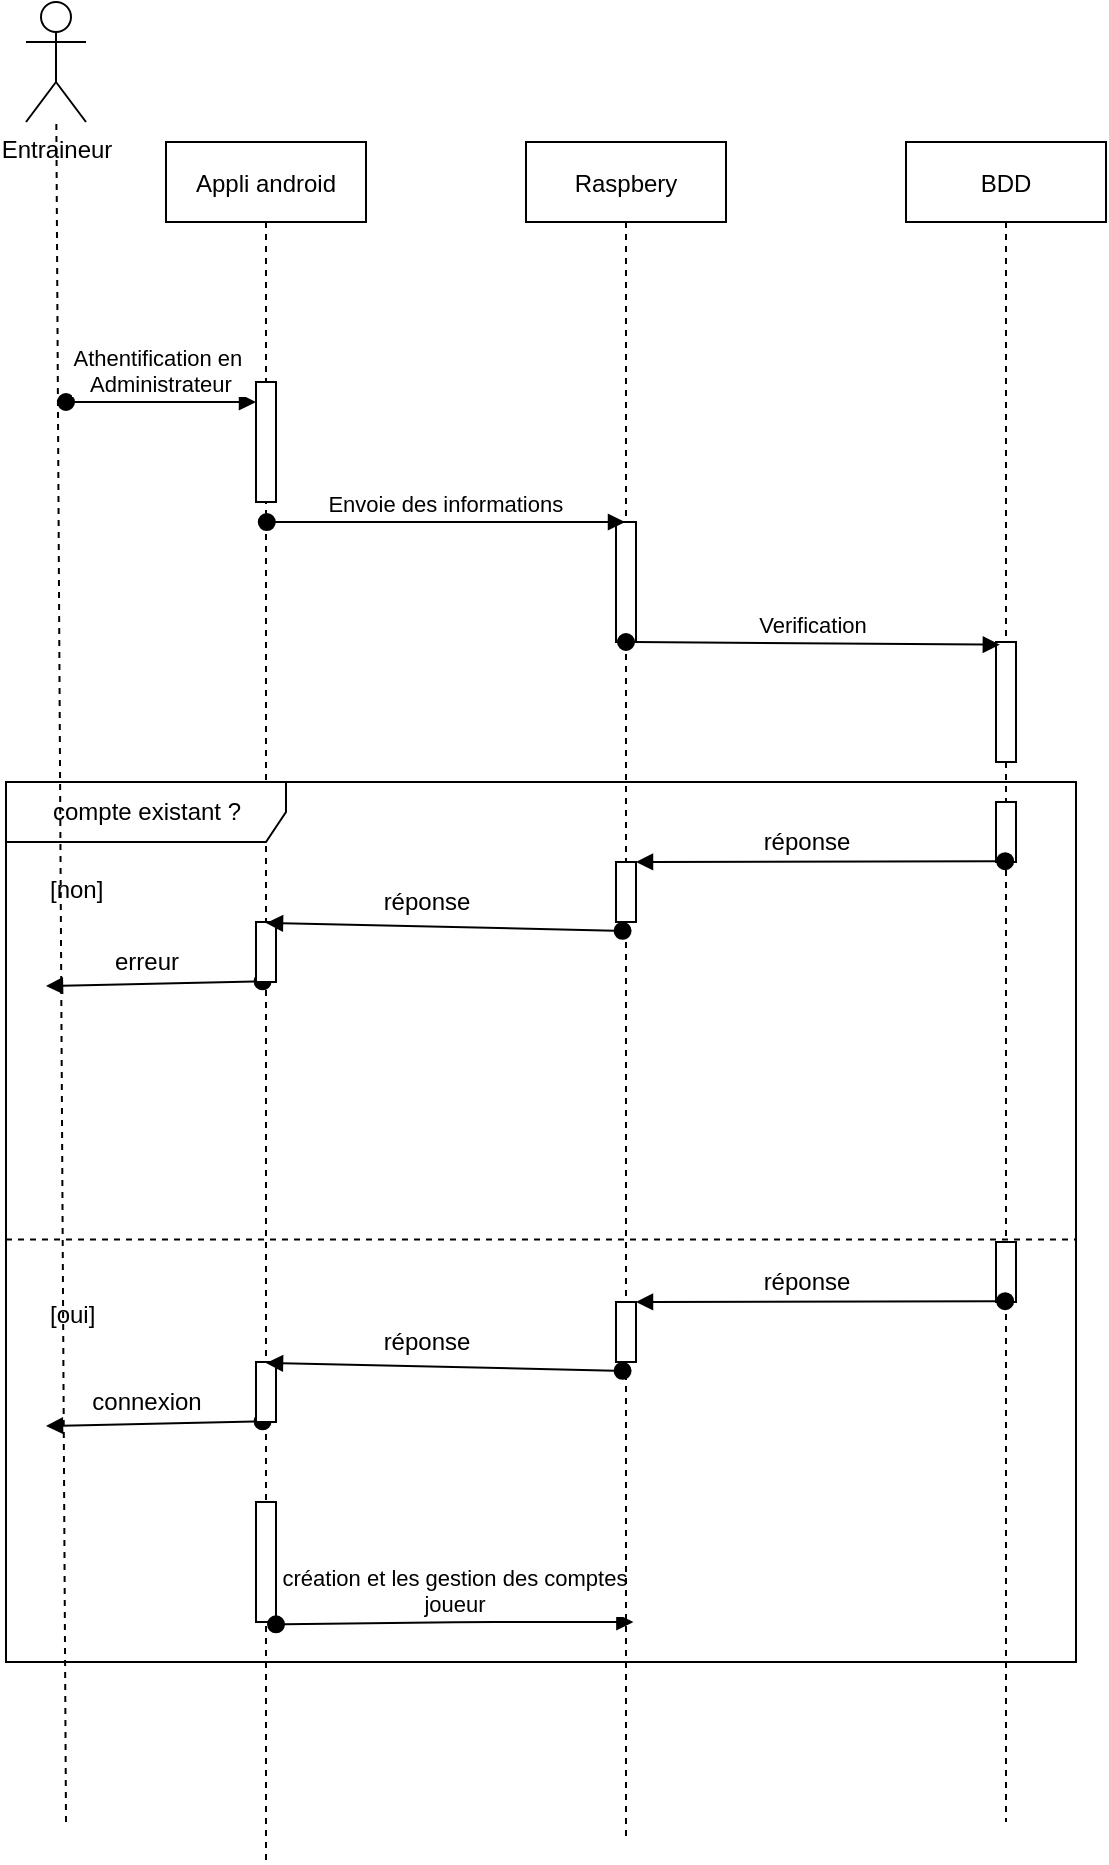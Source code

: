 <mxfile version="16.5.6" type="device"><diagram id="kgpKYQtTHZ0yAKxKKP6v" name="Page-1"><mxGraphModel dx="1778" dy="993" grid="1" gridSize="10" guides="1" tooltips="1" connect="1" arrows="1" fold="1" page="1" pageScale="1" pageWidth="850" pageHeight="1100" math="0" shadow="0"><root><mxCell id="0"/><mxCell id="1" parent="0"/><mxCell id="3nuBFxr9cyL0pnOWT2aG-1" value="Appli android" style="shape=umlLifeline;perimeter=lifelinePerimeter;container=1;collapsible=0;recursiveResize=0;rounded=0;shadow=0;strokeWidth=1;" parent="1" vertex="1"><mxGeometry x="120" y="80" width="100" height="860" as="geometry"/></mxCell><mxCell id="3nuBFxr9cyL0pnOWT2aG-2" value="" style="points=[];perimeter=orthogonalPerimeter;rounded=0;shadow=0;strokeWidth=1;" parent="3nuBFxr9cyL0pnOWT2aG-1" vertex="1"><mxGeometry x="45" y="120" width="10" height="60" as="geometry"/></mxCell><mxCell id="3nuBFxr9cyL0pnOWT2aG-3" value="Athentification en &#10;Administrateur" style="verticalAlign=bottom;startArrow=oval;endArrow=block;startSize=8;shadow=0;strokeWidth=1;" parent="3nuBFxr9cyL0pnOWT2aG-1" target="3nuBFxr9cyL0pnOWT2aG-2" edge="1"><mxGeometry relative="1" as="geometry"><mxPoint x="-50" y="130" as="sourcePoint"/></mxGeometry></mxCell><mxCell id="oA9wVuTVR9XSwUEU4-ge-32" value="0" style="verticalAlign=bottom;startArrow=oval;endArrow=block;startSize=8;shadow=0;strokeWidth=1;exitX=0.483;exitY=0.488;exitDx=0;exitDy=0;exitPerimeter=0;" edge="1" parent="3nuBFxr9cyL0pnOWT2aG-1" source="3nuBFxr9cyL0pnOWT2aG-1"><mxGeometry x="1" y="62" relative="1" as="geometry"><mxPoint x="123.78" y="432.06" as="sourcePoint"/><mxPoint x="-60" y="422" as="targetPoint"/><Array as="points"/><mxPoint x="-40" y="-14" as="offset"/></mxGeometry></mxCell><mxCell id="oA9wVuTVR9XSwUEU4-ge-34" value="" style="points=[];perimeter=orthogonalPerimeter;rounded=0;shadow=0;strokeWidth=1;" vertex="1" parent="3nuBFxr9cyL0pnOWT2aG-1"><mxGeometry x="45" y="390" width="10" height="30" as="geometry"/></mxCell><mxCell id="oA9wVuTVR9XSwUEU4-ge-42" value="" style="points=[];perimeter=orthogonalPerimeter;rounded=0;shadow=0;strokeWidth=1;" vertex="1" parent="3nuBFxr9cyL0pnOWT2aG-1"><mxGeometry x="45" y="680" width="10" height="60" as="geometry"/></mxCell><mxCell id="oA9wVuTVR9XSwUEU4-ge-43" value="création et les gestion des comptes&#10;joueur" style="verticalAlign=bottom;startArrow=oval;endArrow=block;startSize=8;shadow=0;strokeWidth=1;exitX=0.508;exitY=0.324;exitDx=0;exitDy=0;exitPerimeter=0;" edge="1" parent="3nuBFxr9cyL0pnOWT2aG-1"><mxGeometry relative="1" as="geometry"><mxPoint x="55.0" y="741.16" as="sourcePoint"/><mxPoint x="233.7" y="740.0" as="targetPoint"/><Array as="points"><mxPoint x="154.2" y="740"/></Array></mxGeometry></mxCell><mxCell id="oA9wVuTVR9XSwUEU4-ge-21" value="compte existant ?" style="shape=umlFrame;tabWidth=110;tabHeight=30;tabPosition=left;html=1;boundedLbl=1;labelInHeader=1;width=140;height=30;" vertex="1" parent="3nuBFxr9cyL0pnOWT2aG-1"><mxGeometry x="-80" y="320" width="535" height="440" as="geometry"/></mxCell><mxCell id="oA9wVuTVR9XSwUEU4-ge-22" value="[non]    " style="text" vertex="1" parent="oA9wVuTVR9XSwUEU4-ge-21"><mxGeometry width="100" height="20" relative="1" as="geometry"><mxPoint x="20" y="40" as="offset"/></mxGeometry></mxCell><mxCell id="oA9wVuTVR9XSwUEU4-ge-23" value="[oui]" style="line;strokeWidth=1;dashed=1;labelPosition=center;verticalLabelPosition=bottom;align=left;verticalAlign=top;spacingLeft=20;spacingTop=15;" vertex="1" parent="oA9wVuTVR9XSwUEU4-ge-21"><mxGeometry y="220" width="535" height="17.6" as="geometry"/></mxCell><mxCell id="3nuBFxr9cyL0pnOWT2aG-5" value="Raspbery" style="shape=umlLifeline;perimeter=lifelinePerimeter;container=1;collapsible=0;recursiveResize=0;rounded=0;shadow=0;strokeWidth=1;" parent="1" vertex="1"><mxGeometry x="300" y="80" width="100" height="850" as="geometry"/></mxCell><mxCell id="3nuBFxr9cyL0pnOWT2aG-6" value="" style="points=[];perimeter=orthogonalPerimeter;rounded=0;shadow=0;strokeWidth=1;" parent="3nuBFxr9cyL0pnOWT2aG-5" vertex="1"><mxGeometry x="45" y="190" width="10" height="60" as="geometry"/></mxCell><mxCell id="oA9wVuTVR9XSwUEU4-ge-39" value="" style="points=[];perimeter=orthogonalPerimeter;rounded=0;shadow=0;strokeWidth=1;" vertex="1" parent="3nuBFxr9cyL0pnOWT2aG-5"><mxGeometry x="45" y="360" width="10" height="30" as="geometry"/></mxCell><mxCell id="oA9wVuTVR9XSwUEU4-ge-2" value="Entraineur" style="shape=umlActor;verticalLabelPosition=bottom;verticalAlign=top;html=1;outlineConnect=0;" vertex="1" parent="1"><mxGeometry x="50" y="10" width="30" height="60" as="geometry"/></mxCell><mxCell id="oA9wVuTVR9XSwUEU4-ge-4" value="" style="endArrow=none;dashed=1;html=1;rounded=0;" edge="1" parent="1" target="oA9wVuTVR9XSwUEU4-ge-2"><mxGeometry width="50" height="50" relative="1" as="geometry"><mxPoint x="70" y="920" as="sourcePoint"/><mxPoint x="90" y="120" as="targetPoint"/></mxGeometry></mxCell><mxCell id="oA9wVuTVR9XSwUEU4-ge-14" value="Envoie des informations" style="verticalAlign=bottom;startArrow=oval;endArrow=block;startSize=8;shadow=0;strokeWidth=1;exitX=0.504;exitY=0.221;exitDx=0;exitDy=0;exitPerimeter=0;" edge="1" parent="1" source="3nuBFxr9cyL0pnOWT2aG-1" target="3nuBFxr9cyL0pnOWT2aG-5"><mxGeometry relative="1" as="geometry"><mxPoint x="70" y="330" as="sourcePoint"/><mxPoint x="165" y="330" as="targetPoint"/><Array as="points"><mxPoint x="270" y="270"/></Array></mxGeometry></mxCell><mxCell id="oA9wVuTVR9XSwUEU4-ge-16" value="BDD" style="shape=umlLifeline;perimeter=lifelinePerimeter;container=1;collapsible=0;recursiveResize=0;rounded=0;shadow=0;strokeWidth=1;" vertex="1" parent="1"><mxGeometry x="490" y="80" width="100" height="840" as="geometry"/></mxCell><mxCell id="oA9wVuTVR9XSwUEU4-ge-17" value="" style="points=[];perimeter=orthogonalPerimeter;rounded=0;shadow=0;strokeWidth=1;" vertex="1" parent="oA9wVuTVR9XSwUEU4-ge-16"><mxGeometry x="45" y="250" width="10" height="60" as="geometry"/></mxCell><mxCell id="oA9wVuTVR9XSwUEU4-ge-30" value="" style="points=[];perimeter=orthogonalPerimeter;rounded=0;shadow=0;strokeWidth=1;" vertex="1" parent="oA9wVuTVR9XSwUEU4-ge-16"><mxGeometry x="45" y="330" width="10" height="30" as="geometry"/></mxCell><mxCell id="oA9wVuTVR9XSwUEU4-ge-60" value="0" style="verticalAlign=bottom;startArrow=oval;endArrow=block;startSize=8;shadow=0;strokeWidth=1;exitX=0.483;exitY=0.488;exitDx=0;exitDy=0;exitPerimeter=0;" edge="1" parent="oA9wVuTVR9XSwUEU4-ge-16"><mxGeometry x="1" y="62" relative="1" as="geometry"><mxPoint x="-321.7" y="639.68" as="sourcePoint"/><mxPoint x="-430" y="642" as="targetPoint"/><Array as="points"/><mxPoint x="-40" y="-14" as="offset"/></mxGeometry></mxCell><mxCell id="oA9wVuTVR9XSwUEU4-ge-61" value="" style="points=[];perimeter=orthogonalPerimeter;rounded=0;shadow=0;strokeWidth=1;" vertex="1" parent="oA9wVuTVR9XSwUEU4-ge-16"><mxGeometry x="-325" y="610" width="10" height="30" as="geometry"/></mxCell><mxCell id="oA9wVuTVR9XSwUEU4-ge-62" value="" style="points=[];perimeter=orthogonalPerimeter;rounded=0;shadow=0;strokeWidth=1;" vertex="1" parent="oA9wVuTVR9XSwUEU4-ge-16"><mxGeometry x="-145" y="580" width="10" height="30" as="geometry"/></mxCell><mxCell id="oA9wVuTVR9XSwUEU4-ge-63" value="" style="points=[];perimeter=orthogonalPerimeter;rounded=0;shadow=0;strokeWidth=1;" vertex="1" parent="oA9wVuTVR9XSwUEU4-ge-16"><mxGeometry x="45" y="550" width="10" height="30" as="geometry"/></mxCell><mxCell id="oA9wVuTVR9XSwUEU4-ge-64" value="" style="verticalAlign=bottom;startArrow=oval;endArrow=block;startSize=8;shadow=0;strokeWidth=1;exitX=0.457;exitY=0.986;exitDx=0;exitDy=0;exitPerimeter=0;" edge="1" parent="oA9wVuTVR9XSwUEU4-ge-16" source="oA9wVuTVR9XSwUEU4-ge-63" target="oA9wVuTVR9XSwUEU4-ge-62"><mxGeometry x="0.053" relative="1" as="geometry"><mxPoint x="46.48" y="610.66" as="sourcePoint"/><mxPoint x="48.1" y="640.08" as="targetPoint"/><Array as="points"/><mxPoint as="offset"/></mxGeometry></mxCell><mxCell id="oA9wVuTVR9XSwUEU4-ge-65" value="connexion" style="text;html=1;align=center;verticalAlign=middle;resizable=0;points=[];autosize=1;strokeColor=none;fillColor=none;" vertex="1" parent="oA9wVuTVR9XSwUEU4-ge-16"><mxGeometry x="-415" y="620" width="70" height="20" as="geometry"/></mxCell><mxCell id="oA9wVuTVR9XSwUEU4-ge-66" value="" style="verticalAlign=bottom;startArrow=oval;endArrow=block;startSize=8;shadow=0;strokeWidth=1;exitX=0.483;exitY=0.464;exitDx=0;exitDy=0;exitPerimeter=0;entryX=0.5;entryY=0.017;entryDx=0;entryDy=0;entryPerimeter=0;" edge="1" parent="oA9wVuTVR9XSwUEU4-ge-16" target="oA9wVuTVR9XSwUEU4-ge-61"><mxGeometry x="0.053" relative="1" as="geometry"><mxPoint x="-141.7" y="614.4" as="sourcePoint"/><mxPoint x="-310" y="610" as="targetPoint"/><Array as="points"/><mxPoint as="offset"/></mxGeometry></mxCell><mxCell id="oA9wVuTVR9XSwUEU4-ge-67" value="réponse" style="text;html=1;align=center;verticalAlign=middle;resizable=0;points=[];autosize=1;strokeColor=none;fillColor=none;" vertex="1" parent="oA9wVuTVR9XSwUEU4-ge-16"><mxGeometry x="-80" y="560" width="60" height="20" as="geometry"/></mxCell><mxCell id="oA9wVuTVR9XSwUEU4-ge-68" value="réponse" style="text;html=1;align=center;verticalAlign=middle;resizable=0;points=[];autosize=1;strokeColor=none;fillColor=none;" vertex="1" parent="oA9wVuTVR9XSwUEU4-ge-16"><mxGeometry x="-270" y="590" width="60" height="20" as="geometry"/></mxCell><mxCell id="oA9wVuTVR9XSwUEU4-ge-20" value="Verification" style="verticalAlign=bottom;startArrow=oval;endArrow=block;startSize=8;shadow=0;strokeWidth=1;exitX=0.511;exitY=0.444;exitDx=0;exitDy=0;exitPerimeter=0;entryX=0.193;entryY=0.022;entryDx=0;entryDy=0;entryPerimeter=0;" edge="1" parent="1" target="oA9wVuTVR9XSwUEU4-ge-17"><mxGeometry relative="1" as="geometry"><mxPoint x="350.0" y="330.0" as="sourcePoint"/><mxPoint x="528.4" y="330.0" as="targetPoint"/></mxGeometry></mxCell><mxCell id="oA9wVuTVR9XSwUEU4-ge-25" value="" style="verticalAlign=bottom;startArrow=oval;endArrow=block;startSize=8;shadow=0;strokeWidth=1;exitX=0.457;exitY=0.986;exitDx=0;exitDy=0;exitPerimeter=0;" edge="1" parent="1" source="oA9wVuTVR9XSwUEU4-ge-30" target="oA9wVuTVR9XSwUEU4-ge-39"><mxGeometry x="0.053" relative="1" as="geometry"><mxPoint x="536.48" y="470.66" as="sourcePoint"/><mxPoint x="538.1" y="500.08" as="targetPoint"/><Array as="points"/><mxPoint as="offset"/></mxGeometry></mxCell><mxCell id="oA9wVuTVR9XSwUEU4-ge-37" value="erreur" style="text;html=1;align=center;verticalAlign=middle;resizable=0;points=[];autosize=1;strokeColor=none;fillColor=none;" vertex="1" parent="1"><mxGeometry x="85" y="480" width="50" height="20" as="geometry"/></mxCell><mxCell id="oA9wVuTVR9XSwUEU4-ge-33" value="" style="verticalAlign=bottom;startArrow=oval;endArrow=block;startSize=8;shadow=0;strokeWidth=1;exitX=0.483;exitY=0.464;exitDx=0;exitDy=0;exitPerimeter=0;entryX=0.5;entryY=0.017;entryDx=0;entryDy=0;entryPerimeter=0;" edge="1" parent="1" source="3nuBFxr9cyL0pnOWT2aG-5" target="oA9wVuTVR9XSwUEU4-ge-34"><mxGeometry x="0.053" relative="1" as="geometry"><mxPoint x="583.78" y="550.06" as="sourcePoint"/><mxPoint x="180" y="470" as="targetPoint"/><Array as="points"/><mxPoint as="offset"/></mxGeometry></mxCell><mxCell id="oA9wVuTVR9XSwUEU4-ge-40" value="réponse" style="text;html=1;align=center;verticalAlign=middle;resizable=0;points=[];autosize=1;strokeColor=none;fillColor=none;" vertex="1" parent="1"><mxGeometry x="410" y="420" width="60" height="20" as="geometry"/></mxCell><mxCell id="oA9wVuTVR9XSwUEU4-ge-41" value="réponse" style="text;html=1;align=center;verticalAlign=middle;resizable=0;points=[];autosize=1;strokeColor=none;fillColor=none;" vertex="1" parent="1"><mxGeometry x="220" y="450" width="60" height="20" as="geometry"/></mxCell></root></mxGraphModel></diagram></mxfile>